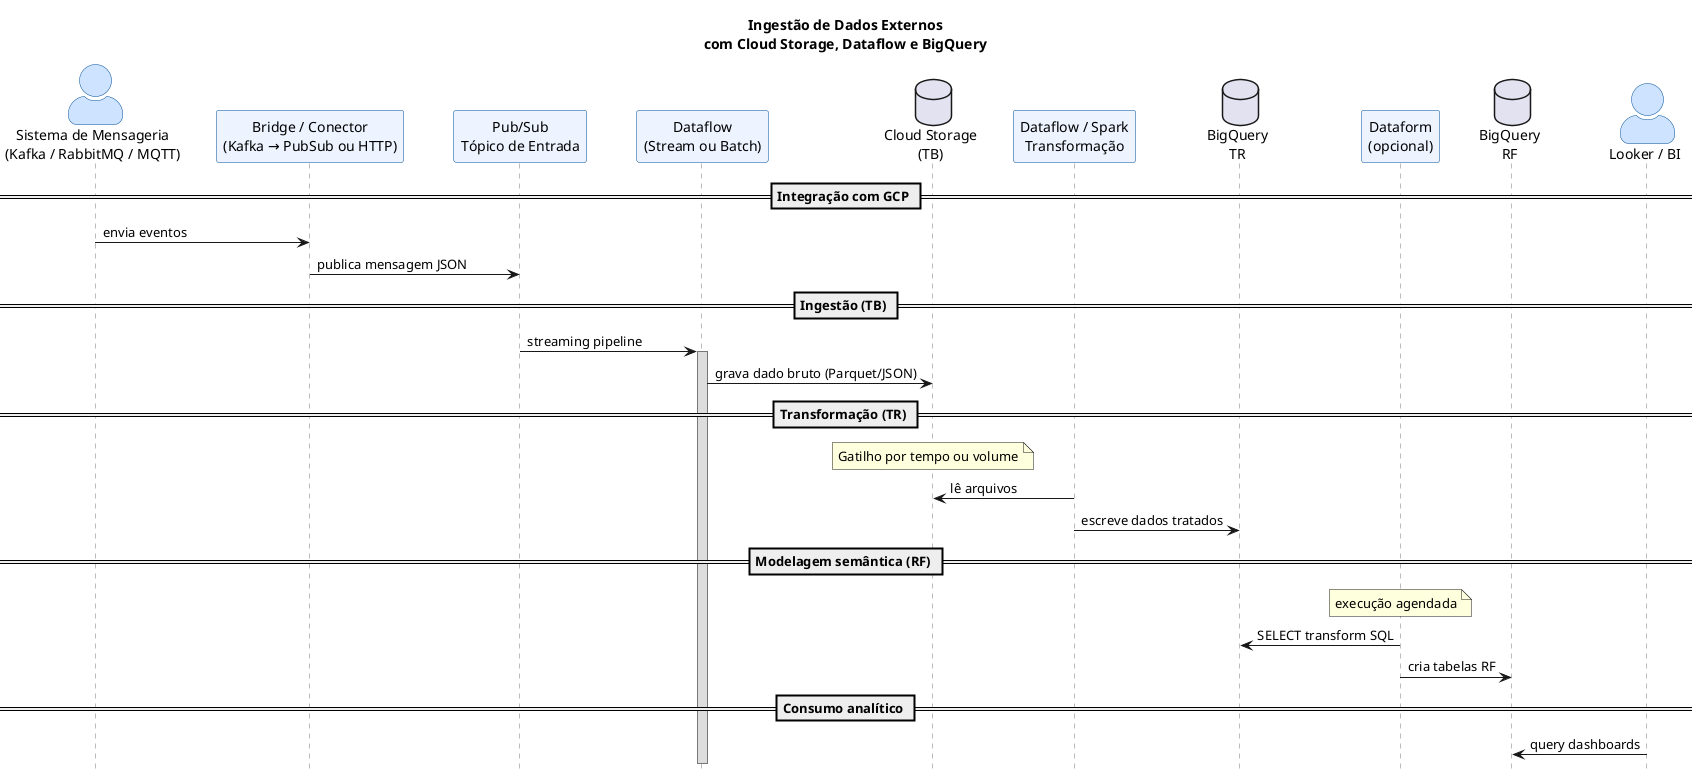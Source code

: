 @startuml data-ingestion-mensageria-externa

title "Ingestão de Dados Externos\ncom Cloud Storage, Dataflow e BigQuery"

hide footbox
skinparam ParticipantPadding 20
skinparam BoxPadding 15
skinparam ActorStyle awesome
skinparam BackgroundColor #FFFFFF
skinparam Sequence {
    ArrowThickness 1
    LifeLineBorderColor #777777
    LifeLineBackgroundColor #DDDDDD
    ParticipantBorderColor #004D99
    ParticipantBackgroundColor #EDF4FF
    ActorBorderColor #004D99
    ActorBackgroundColor #CDE3FF
}

actor "Sistema de Mensageria\n(Kafka / RabbitMQ / MQTT)" as Broker
participant "Bridge / Conector\n(Kafka → PubSub ou HTTP)" as Bridge
participant "Pub/Sub\nTópico de Entrada" as PubSub
participant "Dataflow\n(Stream ou Batch)" as DF_Streaming
database "Cloud Storage\n(TB)" as GCS_TB
participant "Dataflow / Spark\nTransformação" as TransformJob
database "BigQuery\nTR" as BQ_TR
participant "Dataform\n(opcional)" as Dataform
database "BigQuery\nRF" as BQ_RF
actor "Looker / BI" as Looker

== Integração com GCP ==
Broker -> Bridge : envia eventos
Bridge -> PubSub : publica mensagem JSON

== Ingestão (TB) ==
PubSub -> DF_Streaming ++ : streaming pipeline
DF_Streaming -> GCS_TB : grava dado bruto (Parquet/JSON)

== Transformação (TR) ==
note over GCS_TB : Gatilho por tempo ou volume
TransformJob -> GCS_TB : lê arquivos
TransformJob -> BQ_TR : escreve dados tratados

== Modelagem semântica (RF) ==
note over Dataform : execução agendada
Dataform -> BQ_TR : SELECT transform SQL
Dataform -> BQ_RF : cria tabelas RF

== Consumo analítico ==
Looker -> BQ_RF : query dashboards
@enduml
